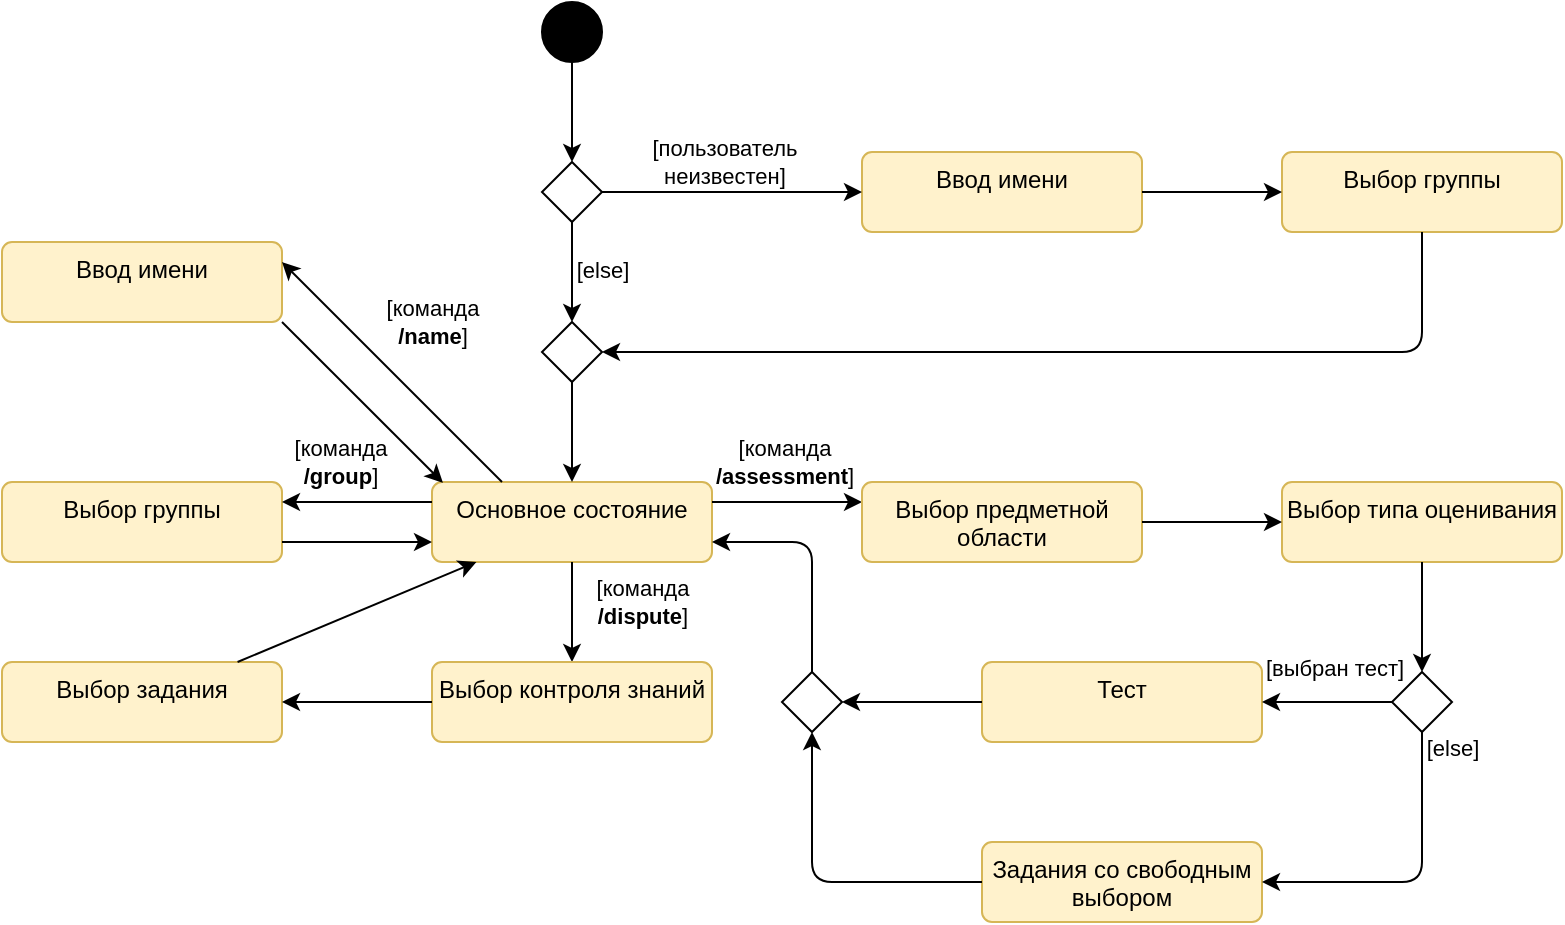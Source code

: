 <mxfile version="27.0.2">
  <diagram name="Страница — 1" id="V2I8i-viEqZShJFHdvwC">
    <mxGraphModel dx="1178" dy="480" grid="1" gridSize="10" guides="1" tooltips="1" connect="1" arrows="1" fold="1" page="1" pageScale="1" pageWidth="827" pageHeight="1169" math="0" shadow="0">
      <root>
        <mxCell id="0" />
        <mxCell id="1" parent="0" />
        <mxCell id="_WW_Yg2yuVAMbP-rgPaO-1" value="" style="ellipse;fillColor=strokeColor;html=1;" parent="1" vertex="1">
          <mxGeometry x="310" y="130" width="30" height="30" as="geometry" />
        </mxCell>
        <mxCell id="_WW_Yg2yuVAMbP-rgPaO-2" value="" style="endArrow=classic;html=1;rounded=1;exitX=0.5;exitY=1;exitDx=0;exitDy=0;entryX=0.5;entryY=0;entryDx=0;entryDy=0;curved=0;" parent="1" source="_WW_Yg2yuVAMbP-rgPaO-1" target="_WW_Yg2yuVAMbP-rgPaO-3" edge="1">
          <mxGeometry width="50" height="50" relative="1" as="geometry">
            <mxPoint x="540" y="450" as="sourcePoint" />
            <mxPoint x="590" y="400" as="targetPoint" />
          </mxGeometry>
        </mxCell>
        <mxCell id="_WW_Yg2yuVAMbP-rgPaO-3" value="" style="rhombus;" parent="1" vertex="1">
          <mxGeometry x="310" y="210" width="30" height="30" as="geometry" />
        </mxCell>
        <mxCell id="_WW_Yg2yuVAMbP-rgPaO-5" value="Ввод имени" style="html=1;align=center;verticalAlign=top;rounded=1;absoluteArcSize=1;arcSize=10;dashed=0;whiteSpace=wrap;fillColor=#fff2cc;strokeColor=#d6b656;" parent="1" vertex="1">
          <mxGeometry x="470" y="205" width="140" height="40" as="geometry" />
        </mxCell>
        <mxCell id="_WW_Yg2yuVAMbP-rgPaO-6" value="" style="endArrow=classic;html=1;rounded=1;exitX=1;exitY=0.5;exitDx=0;exitDy=0;entryX=0;entryY=0.5;entryDx=0;entryDy=0;curved=0;" parent="1" source="_WW_Yg2yuVAMbP-rgPaO-3" target="_WW_Yg2yuVAMbP-rgPaO-5" edge="1">
          <mxGeometry width="50" height="50" relative="1" as="geometry">
            <mxPoint x="335" y="170" as="sourcePoint" />
            <mxPoint x="335" y="220" as="targetPoint" />
          </mxGeometry>
        </mxCell>
        <mxCell id="_WW_Yg2yuVAMbP-rgPaO-9" value="[пользователь&lt;div&gt;неизвестен]&lt;/div&gt;" style="edgeLabel;html=1;align=center;verticalAlign=middle;resizable=0;points=[];" parent="_WW_Yg2yuVAMbP-rgPaO-6" vertex="1" connectable="0">
          <mxGeometry x="-0.069" y="1" relative="1" as="geometry">
            <mxPoint y="-14" as="offset" />
          </mxGeometry>
        </mxCell>
        <mxCell id="_WW_Yg2yuVAMbP-rgPaO-7" value="Выбор&amp;nbsp;группы" style="html=1;align=center;verticalAlign=top;rounded=1;absoluteArcSize=1;arcSize=10;dashed=0;whiteSpace=wrap;fillColor=#fff2cc;strokeColor=#d6b656;" parent="1" vertex="1">
          <mxGeometry x="680" y="205" width="140" height="40" as="geometry" />
        </mxCell>
        <mxCell id="_WW_Yg2yuVAMbP-rgPaO-8" value="" style="endArrow=classic;html=1;rounded=1;exitX=1;exitY=0.5;exitDx=0;exitDy=0;entryX=0;entryY=0.5;entryDx=0;entryDy=0;curved=0;" parent="1" source="_WW_Yg2yuVAMbP-rgPaO-5" target="_WW_Yg2yuVAMbP-rgPaO-7" edge="1">
          <mxGeometry width="50" height="50" relative="1" as="geometry">
            <mxPoint x="410" y="235" as="sourcePoint" />
            <mxPoint x="460" y="235" as="targetPoint" />
          </mxGeometry>
        </mxCell>
        <mxCell id="_WW_Yg2yuVAMbP-rgPaO-10" value="Основное состояние" style="html=1;align=center;verticalAlign=top;rounded=1;absoluteArcSize=1;arcSize=10;dashed=0;whiteSpace=wrap;fillColor=#fff2cc;strokeColor=#d6b656;" parent="1" vertex="1">
          <mxGeometry x="255" y="370" width="140" height="40" as="geometry" />
        </mxCell>
        <mxCell id="_WW_Yg2yuVAMbP-rgPaO-11" value="" style="endArrow=classic;html=1;rounded=1;exitX=0.5;exitY=1;exitDx=0;exitDy=0;entryX=0.5;entryY=0;entryDx=0;entryDy=0;curved=0;" parent="1" source="_WW_Yg2yuVAMbP-rgPaO-13" target="_WW_Yg2yuVAMbP-rgPaO-10" edge="1">
          <mxGeometry width="50" height="50" relative="1" as="geometry">
            <mxPoint x="335" y="170" as="sourcePoint" />
            <mxPoint x="335" y="220" as="targetPoint" />
          </mxGeometry>
        </mxCell>
        <mxCell id="_WW_Yg2yuVAMbP-rgPaO-12" value="" style="endArrow=classic;html=1;rounded=1;exitX=0.5;exitY=1;exitDx=0;exitDy=0;entryX=1;entryY=0.5;entryDx=0;entryDy=0;curved=0;" parent="1" source="_WW_Yg2yuVAMbP-rgPaO-7" target="_WW_Yg2yuVAMbP-rgPaO-13" edge="1">
          <mxGeometry width="50" height="50" relative="1" as="geometry">
            <mxPoint x="600" y="235" as="sourcePoint" />
            <mxPoint x="660" y="235" as="targetPoint" />
            <Array as="points">
              <mxPoint x="750" y="305" />
            </Array>
          </mxGeometry>
        </mxCell>
        <mxCell id="_WW_Yg2yuVAMbP-rgPaO-14" value="" style="endArrow=classic;html=1;rounded=1;exitX=0.5;exitY=1;exitDx=0;exitDy=0;entryX=0.5;entryY=0;entryDx=0;entryDy=0;curved=0;" parent="1" source="_WW_Yg2yuVAMbP-rgPaO-3" target="_WW_Yg2yuVAMbP-rgPaO-13" edge="1">
          <mxGeometry width="50" height="50" relative="1" as="geometry">
            <mxPoint x="325" y="240" as="sourcePoint" />
            <mxPoint x="325" y="380" as="targetPoint" />
          </mxGeometry>
        </mxCell>
        <mxCell id="5ipYqhnxamxgHjICmmCm-2" value="[else]" style="edgeLabel;html=1;align=center;verticalAlign=middle;resizable=0;points=[];" parent="_WW_Yg2yuVAMbP-rgPaO-14" vertex="1" connectable="0">
          <mxGeometry x="-0.065" y="-1" relative="1" as="geometry">
            <mxPoint x="16" as="offset" />
          </mxGeometry>
        </mxCell>
        <mxCell id="_WW_Yg2yuVAMbP-rgPaO-13" value="" style="rhombus;" parent="1" vertex="1">
          <mxGeometry x="310" y="290" width="30" height="30" as="geometry" />
        </mxCell>
        <mxCell id="_WW_Yg2yuVAMbP-rgPaO-16" value="" style="endArrow=classic;html=1;rounded=1;exitX=1;exitY=0.25;exitDx=0;exitDy=0;curved=0;entryX=0;entryY=0.25;entryDx=0;entryDy=0;" parent="1" source="_WW_Yg2yuVAMbP-rgPaO-10" target="YFFeR7t7FHjp9f5Z9SzQ-9" edge="1">
          <mxGeometry width="50" height="50" relative="1" as="geometry">
            <mxPoint x="335" y="330" as="sourcePoint" />
            <mxPoint x="538.88" y="380.34" as="targetPoint" />
          </mxGeometry>
        </mxCell>
        <mxCell id="_WW_Yg2yuVAMbP-rgPaO-18" value="[команда&lt;div&gt;&lt;span style=&quot;background-color: light-dark(#ffffff, var(--ge-dark-color, #121212));&quot;&gt;&lt;b style=&quot;color: light-dark(rgb(0, 0, 0), rgb(255, 255, 255));&quot;&gt;/&lt;/b&gt;&lt;b&gt;assessment&lt;/b&gt;]&lt;/span&gt;&lt;/div&gt;" style="edgeLabel;html=1;align=center;verticalAlign=middle;resizable=0;points=[];" parent="_WW_Yg2yuVAMbP-rgPaO-16" vertex="1" connectable="0">
          <mxGeometry x="-0.088" y="2" relative="1" as="geometry">
            <mxPoint x="2" y="-18" as="offset" />
          </mxGeometry>
        </mxCell>
        <mxCell id="_WW_Yg2yuVAMbP-rgPaO-19" value="Выбор группы" style="html=1;align=center;verticalAlign=top;rounded=1;absoluteArcSize=1;arcSize=10;dashed=0;whiteSpace=wrap;fillColor=#fff2cc;strokeColor=#d6b656;" parent="1" vertex="1">
          <mxGeometry x="40" y="370" width="140" height="40" as="geometry" />
        </mxCell>
        <mxCell id="_WW_Yg2yuVAMbP-rgPaO-20" value="" style="endArrow=classic;html=1;rounded=1;exitX=1;exitY=1;exitDx=0;exitDy=0;curved=0;entryX=0.039;entryY=0.01;entryDx=0;entryDy=0;entryPerimeter=0;" parent="1" source="YFFeR7t7FHjp9f5Z9SzQ-1" target="_WW_Yg2yuVAMbP-rgPaO-10" edge="1">
          <mxGeometry width="50" height="50" relative="1" as="geometry">
            <mxPoint x="520" y="410" as="sourcePoint" />
            <mxPoint x="170" y="470" as="targetPoint" />
          </mxGeometry>
        </mxCell>
        <mxCell id="_WW_Yg2yuVAMbP-rgPaO-22" value="" style="endArrow=classic;html=1;rounded=1;exitX=0;exitY=0.25;exitDx=0;exitDy=0;entryX=1;entryY=0.25;entryDx=0;entryDy=0;curved=0;" parent="1" source="_WW_Yg2yuVAMbP-rgPaO-10" target="_WW_Yg2yuVAMbP-rgPaO-19" edge="1">
          <mxGeometry width="50" height="50" relative="1" as="geometry">
            <mxPoint x="405" y="390" as="sourcePoint" />
            <mxPoint x="520" y="390" as="targetPoint" />
          </mxGeometry>
        </mxCell>
        <mxCell id="_WW_Yg2yuVAMbP-rgPaO-23" value="[команда&lt;div&gt;&lt;span style=&quot;background-color: light-dark(#ffffff, var(--ge-dark-color, #121212)); color: light-dark(rgb(0, 0, 0), rgb(255, 255, 255));&quot;&gt;&lt;b&gt;/group&lt;/b&gt;]&lt;/span&gt;&lt;/div&gt;" style="edgeLabel;html=1;align=center;verticalAlign=middle;resizable=0;points=[];" parent="_WW_Yg2yuVAMbP-rgPaO-22" vertex="1" connectable="0">
          <mxGeometry x="-0.088" y="2" relative="1" as="geometry">
            <mxPoint x="-12" y="-22" as="offset" />
          </mxGeometry>
        </mxCell>
        <mxCell id="_WW_Yg2yuVAMbP-rgPaO-27" value="" style="endArrow=classic;html=1;rounded=1;curved=0;" parent="1" source="_WW_Yg2yuVAMbP-rgPaO-10" target="YFFeR7t7FHjp9f5Z9SzQ-4" edge="1">
          <mxGeometry width="50" height="50" relative="1" as="geometry">
            <mxPoint x="335" y="330" as="sourcePoint" />
            <mxPoint x="289.72" y="458.5" as="targetPoint" />
          </mxGeometry>
        </mxCell>
        <mxCell id="_WW_Yg2yuVAMbP-rgPaO-29" value="[команда&lt;div&gt;&lt;span style=&quot;background-color: light-dark(#ffffff, var(--ge-dark-color, #121212)); color: light-dark(rgb(0, 0, 0), rgb(255, 255, 255));&quot;&gt;&lt;b&gt;/dispute&lt;/b&gt;]&lt;/span&gt;&lt;/div&gt;" style="edgeLabel;html=1;align=center;verticalAlign=middle;resizable=0;points=[];" parent="_WW_Yg2yuVAMbP-rgPaO-27" vertex="1" connectable="0">
          <mxGeometry x="-0.113" y="1" relative="1" as="geometry">
            <mxPoint x="34" y="-2" as="offset" />
          </mxGeometry>
        </mxCell>
        <mxCell id="YFFeR7t7FHjp9f5Z9SzQ-1" value="Ввод имени" style="html=1;align=center;verticalAlign=top;rounded=1;absoluteArcSize=1;arcSize=10;dashed=0;whiteSpace=wrap;fillColor=#fff2cc;strokeColor=#d6b656;" parent="1" vertex="1">
          <mxGeometry x="40" y="250" width="140" height="40" as="geometry" />
        </mxCell>
        <mxCell id="YFFeR7t7FHjp9f5Z9SzQ-2" value="" style="endArrow=classic;html=1;rounded=1;curved=0;entryX=1;entryY=0.25;entryDx=0;entryDy=0;exitX=0.25;exitY=0;exitDx=0;exitDy=0;" parent="1" source="_WW_Yg2yuVAMbP-rgPaO-10" target="YFFeR7t7FHjp9f5Z9SzQ-1" edge="1">
          <mxGeometry width="50" height="50" relative="1" as="geometry">
            <mxPoint x="265" y="390" as="sourcePoint" />
            <mxPoint x="160" y="390" as="targetPoint" />
          </mxGeometry>
        </mxCell>
        <mxCell id="YFFeR7t7FHjp9f5Z9SzQ-3" value="[команда&lt;div&gt;&lt;b&gt;/name&lt;/b&gt;&lt;span style=&quot;background-color: light-dark(#ffffff, var(--ge-dark-color, #121212)); color: light-dark(rgb(0, 0, 0), rgb(255, 255, 255));&quot;&gt;]&lt;/span&gt;&lt;/div&gt;" style="edgeLabel;html=1;align=center;verticalAlign=middle;resizable=0;points=[];" parent="YFFeR7t7FHjp9f5Z9SzQ-2" vertex="1" connectable="0">
          <mxGeometry x="-0.088" y="2" relative="1" as="geometry">
            <mxPoint x="16" y="-31" as="offset" />
          </mxGeometry>
        </mxCell>
        <mxCell id="YFFeR7t7FHjp9f5Z9SzQ-4" value="Выбор&amp;nbsp;контроля знаний" style="html=1;align=center;verticalAlign=top;rounded=1;absoluteArcSize=1;arcSize=10;dashed=0;whiteSpace=wrap;fillColor=#fff2cc;strokeColor=#d6b656;" parent="1" vertex="1">
          <mxGeometry x="255" y="460" width="140" height="40" as="geometry" />
        </mxCell>
        <mxCell id="YFFeR7t7FHjp9f5Z9SzQ-5" value="Выбор задания" style="html=1;align=center;verticalAlign=top;rounded=1;absoluteArcSize=1;arcSize=10;dashed=0;whiteSpace=wrap;fillColor=#fff2cc;strokeColor=#d6b656;" parent="1" vertex="1">
          <mxGeometry x="40" y="460" width="140" height="40" as="geometry" />
        </mxCell>
        <mxCell id="YFFeR7t7FHjp9f5Z9SzQ-6" value="" style="endArrow=classic;html=1;rounded=1;curved=0;" parent="1" source="YFFeR7t7FHjp9f5Z9SzQ-4" target="YFFeR7t7FHjp9f5Z9SzQ-5" edge="1">
          <mxGeometry width="50" height="50" relative="1" as="geometry">
            <mxPoint x="160" y="300" as="sourcePoint" />
            <mxPoint x="265" y="380" as="targetPoint" />
          </mxGeometry>
        </mxCell>
        <mxCell id="YFFeR7t7FHjp9f5Z9SzQ-8" value="" style="endArrow=classic;html=1;rounded=1;curved=0;" parent="1" source="YFFeR7t7FHjp9f5Z9SzQ-5" target="_WW_Yg2yuVAMbP-rgPaO-10" edge="1">
          <mxGeometry width="50" height="50" relative="1" as="geometry">
            <mxPoint x="265" y="490" as="sourcePoint" />
            <mxPoint x="405" y="490" as="targetPoint" />
          </mxGeometry>
        </mxCell>
        <mxCell id="YFFeR7t7FHjp9f5Z9SzQ-9" value="Выбор&amp;nbsp;предметной области" style="html=1;align=center;verticalAlign=top;rounded=1;absoluteArcSize=1;arcSize=10;dashed=0;whiteSpace=wrap;fillColor=#fff2cc;strokeColor=#d6b656;" parent="1" vertex="1">
          <mxGeometry x="470" y="370" width="140" height="40" as="geometry" />
        </mxCell>
        <mxCell id="YFFeR7t7FHjp9f5Z9SzQ-10" value="Выбор&amp;nbsp;типа оценивания" style="html=1;align=center;verticalAlign=top;rounded=1;absoluteArcSize=1;arcSize=10;dashed=0;whiteSpace=wrap;fillColor=#fff2cc;strokeColor=#d6b656;" parent="1" vertex="1">
          <mxGeometry x="680" y="370" width="140" height="40" as="geometry" />
        </mxCell>
        <mxCell id="YFFeR7t7FHjp9f5Z9SzQ-11" value="" style="endArrow=classic;html=1;rounded=1;exitX=1;exitY=0.5;exitDx=0;exitDy=0;curved=0;" parent="1" source="YFFeR7t7FHjp9f5Z9SzQ-9" target="YFFeR7t7FHjp9f5Z9SzQ-10" edge="1">
          <mxGeometry width="50" height="50" relative="1" as="geometry">
            <mxPoint x="335" y="330" as="sourcePoint" />
            <mxPoint x="335" y="380" as="targetPoint" />
          </mxGeometry>
        </mxCell>
        <mxCell id="YFFeR7t7FHjp9f5Z9SzQ-12" value="" style="rhombus;" parent="1" vertex="1">
          <mxGeometry x="735" y="465" width="30" height="30" as="geometry" />
        </mxCell>
        <mxCell id="YFFeR7t7FHjp9f5Z9SzQ-13" value="" style="endArrow=classic;html=1;rounded=1;exitX=0.5;exitY=1;exitDx=0;exitDy=0;entryX=0.5;entryY=0;entryDx=0;entryDy=0;curved=0;" parent="1" source="YFFeR7t7FHjp9f5Z9SzQ-10" target="YFFeR7t7FHjp9f5Z9SzQ-12" edge="1">
          <mxGeometry width="50" height="50" relative="1" as="geometry">
            <mxPoint x="335" y="250" as="sourcePoint" />
            <mxPoint x="335" y="300" as="targetPoint" />
          </mxGeometry>
        </mxCell>
        <mxCell id="YFFeR7t7FHjp9f5Z9SzQ-14" value="Тест" style="html=1;align=center;verticalAlign=top;rounded=1;absoluteArcSize=1;arcSize=10;dashed=0;whiteSpace=wrap;fillColor=#fff2cc;strokeColor=#d6b656;" parent="1" vertex="1">
          <mxGeometry x="530" y="460" width="140" height="40" as="geometry" />
        </mxCell>
        <mxCell id="YFFeR7t7FHjp9f5Z9SzQ-15" value="Задания со свободным выбором" style="html=1;align=center;verticalAlign=top;rounded=1;absoluteArcSize=1;arcSize=10;dashed=0;whiteSpace=wrap;fillColor=#fff2cc;strokeColor=#d6b656;" parent="1" vertex="1">
          <mxGeometry x="530" y="550" width="140" height="40" as="geometry" />
        </mxCell>
        <mxCell id="YFFeR7t7FHjp9f5Z9SzQ-16" value="" style="endArrow=classic;html=1;rounded=1;exitX=0;exitY=0.5;exitDx=0;exitDy=0;curved=0;" parent="1" source="YFFeR7t7FHjp9f5Z9SzQ-12" target="YFFeR7t7FHjp9f5Z9SzQ-14" edge="1">
          <mxGeometry width="50" height="50" relative="1" as="geometry">
            <mxPoint x="750" y="420" as="sourcePoint" />
            <mxPoint x="750" y="475" as="targetPoint" />
          </mxGeometry>
        </mxCell>
        <mxCell id="YFFeR7t7FHjp9f5Z9SzQ-17" value="[выбран тест]" style="edgeLabel;html=1;align=center;verticalAlign=middle;resizable=0;points=[];" parent="YFFeR7t7FHjp9f5Z9SzQ-16" vertex="1" connectable="0">
          <mxGeometry x="-0.106" y="-1" relative="1" as="geometry">
            <mxPoint y="-16" as="offset" />
          </mxGeometry>
        </mxCell>
        <mxCell id="YFFeR7t7FHjp9f5Z9SzQ-18" value="" style="endArrow=classic;html=1;rounded=1;exitX=0.5;exitY=1;exitDx=0;exitDy=0;curved=0;" parent="1" source="YFFeR7t7FHjp9f5Z9SzQ-12" target="YFFeR7t7FHjp9f5Z9SzQ-15" edge="1">
          <mxGeometry width="50" height="50" relative="1" as="geometry">
            <mxPoint x="730" y="255" as="sourcePoint" />
            <mxPoint x="350" y="315" as="targetPoint" />
            <Array as="points">
              <mxPoint x="750" y="570" />
            </Array>
          </mxGeometry>
        </mxCell>
        <mxCell id="YFFeR7t7FHjp9f5Z9SzQ-19" value="[else]" style="edgeLabel;html=1;align=center;verticalAlign=middle;resizable=0;points=[];" parent="YFFeR7t7FHjp9f5Z9SzQ-18" vertex="1" connectable="0">
          <mxGeometry x="-0.666" y="1" relative="1" as="geometry">
            <mxPoint x="14" y="-18" as="offset" />
          </mxGeometry>
        </mxCell>
        <mxCell id="YFFeR7t7FHjp9f5Z9SzQ-20" value="" style="rhombus;" parent="1" vertex="1">
          <mxGeometry x="430" y="465" width="30" height="30" as="geometry" />
        </mxCell>
        <mxCell id="YFFeR7t7FHjp9f5Z9SzQ-21" value="" style="endArrow=classic;html=1;rounded=1;exitX=0;exitY=0.5;exitDx=0;exitDy=0;curved=0;entryX=0.5;entryY=1;entryDx=0;entryDy=0;" parent="1" source="YFFeR7t7FHjp9f5Z9SzQ-15" target="YFFeR7t7FHjp9f5Z9SzQ-20" edge="1">
          <mxGeometry width="50" height="50" relative="1" as="geometry">
            <mxPoint x="750" y="505" as="sourcePoint" />
            <mxPoint x="650" y="580" as="targetPoint" />
            <Array as="points">
              <mxPoint x="445" y="570" />
            </Array>
          </mxGeometry>
        </mxCell>
        <mxCell id="YFFeR7t7FHjp9f5Z9SzQ-23" value="" style="endArrow=classic;html=1;rounded=1;curved=0;entryX=1;entryY=0.5;entryDx=0;entryDy=0;" parent="1" source="YFFeR7t7FHjp9f5Z9SzQ-14" target="YFFeR7t7FHjp9f5Z9SzQ-20" edge="1">
          <mxGeometry width="50" height="50" relative="1" as="geometry">
            <mxPoint x="620" y="400" as="sourcePoint" />
            <mxPoint x="680" y="400" as="targetPoint" />
          </mxGeometry>
        </mxCell>
        <mxCell id="YFFeR7t7FHjp9f5Z9SzQ-25" value="" style="endArrow=classic;html=1;rounded=1;exitX=0.5;exitY=0;exitDx=0;exitDy=0;curved=0;entryX=1;entryY=0.75;entryDx=0;entryDy=0;" parent="1" source="YFFeR7t7FHjp9f5Z9SzQ-20" target="_WW_Yg2yuVAMbP-rgPaO-10" edge="1">
          <mxGeometry width="50" height="50" relative="1" as="geometry">
            <mxPoint x="510" y="580" as="sourcePoint" />
            <mxPoint x="455" y="505" as="targetPoint" />
            <Array as="points">
              <mxPoint x="445" y="400" />
            </Array>
          </mxGeometry>
        </mxCell>
        <mxCell id="y1y5z2Mb0azQxQwbGpAF-1" value="" style="endArrow=classic;html=1;rounded=1;exitX=1;exitY=0.75;exitDx=0;exitDy=0;curved=0;entryX=0;entryY=0.75;entryDx=0;entryDy=0;" parent="1" source="_WW_Yg2yuVAMbP-rgPaO-19" target="_WW_Yg2yuVAMbP-rgPaO-10" edge="1">
          <mxGeometry width="50" height="50" relative="1" as="geometry">
            <mxPoint x="190" y="300" as="sourcePoint" />
            <mxPoint x="270" y="380" as="targetPoint" />
          </mxGeometry>
        </mxCell>
      </root>
    </mxGraphModel>
  </diagram>
</mxfile>
